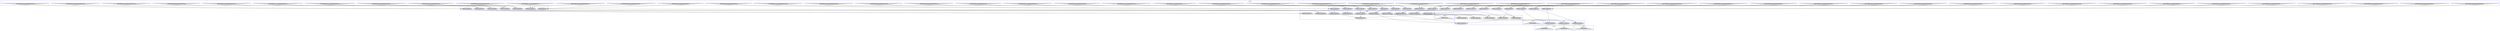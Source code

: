 digraph G{

subgraph cluster_0 {
	node [style=filled];
	89;
	97;
	93;
	85;
	81;
	88;
	96;
	92;
	84;
	86;
	83;
	color=blue;
	label = " add_0";
}
subgraph cluster_1 {
	node [style=filled];
	80;
	90;
	82;
	94;
	98;
	87;
	color=blue;
	label = " add_1";
}
subgraph cluster_2 {
	node [style=filled];
	91;
	95;
	99;
	color=blue;
	label = " add_2";
}
subgraph cluster_3 {
	node [style=filled];
	34;
	66;
	50;
	2;
	18;
	37;
	5;
	69;
	53;
	21;
	72;
	24;
	40;
	8;
	56;
	11;
	43;
	27;
	color=blue;
	label = " mul_0";
}
subgraph cluster_4 {
	node [style=filled];
	59;
	75;
	30;
	78;
	62;
	46;
	14;
	color=blue;
	label = " mul_1";
}
subgraph cluster_5 {
	node [style=filled];
	0;
	3;
	6;
	9;
	12;
	16;
	19;
	22;
	25;
	28;
	32;
	35;
	38;
	41;
	44;
	48;
	51;
	54;
	57;
	60;
	64;
	67;
	70;
	73;
	76;
	1;
	33;
	65;
	49;
	17;
	4;
	36;
	68;
	52;
	20;
	55;
	71;
	7;
	23;
	39;
	42;
	74;
	26;
	10;
	58;
	77;
	61;
	13;
	45;
	29;
	color=blue;
	label = " load_0";
}
subgraph cluster_6 {
	node [style=filled];
	15;
	color=blue;
	label = " store_0";
}
subgraph cluster_7 {
	node [style=filled];
	63;
	47;
	color=blue;
	label = " store_1";
}
subgraph cluster_8 {
	node [style=filled];
	79;
	color=blue;
	label = " store_2";
}
subgraph cluster_9 {
	node [style=filled];
	31;
	color=blue;
	label = " store_3";
}
0[label="A[0].ASAPCycle:7.ArchitecturalCycle:7";shape=invtriangle];
1[label="B[0].ASAPCycle:121.ArchitecturalCycle:121";shape=invtriangle];
2[label="mul6.Cycle:129";shape=ellipse];
3[label="A[1].ASAPCycle:12.ArchitecturalCycle:12";shape=invtriangle];
4[label="B[1].ASAPCycle:126.ArchitecturalCycle:126";shape=invtriangle];
5[label="mul6.1.Cycle:135";shape=ellipse];
6[label="A[2].ASAPCycle:16.ArchitecturalCycle:16";shape=invtriangle];
7[label="B[2].ASAPCycle:130.ArchitecturalCycle:133";shape=invtriangle];
8[label="mul6.2.Cycle:149";shape=ellipse];
9[label="A[3].ASAPCycle:21.ArchitecturalCycle:21";shape=invtriangle];
10[label="B[3].ASAPCycle:135.ArchitecturalCycle:139";shape=invtriangle];
11[label="mul6.3.Cycle:153";shape=ellipse];
12[label="A[4].ASAPCycle:25.ArchitecturalCycle:25";shape=invtriangle];
13[label="B[4].ASAPCycle:140.ArchitecturalCycle:143";shape=invtriangle];
14[label="mul6.4.Cycle:154";shape=ellipse];
15[label="C[0].Cycle:163";shape=triangle];
16[label="A[5].ASAPCycle:30.ArchitecturalCycle:30";shape=invtriangle];
17[label="B[0].ASAPCycle:121.ArchitecturalCycle:125";shape=invtriangle];
18[label="mul6.17.Cycle:131";shape=ellipse];
19[label="A[6].ASAPCycle:34.ArchitecturalCycle:34";shape=invtriangle];
20[label="B[1].ASAPCycle:126.ArchitecturalCycle:130";shape=invtriangle];
21[label="mul6.1.1.Cycle:141";shape=ellipse];
22[label="A[7].ASAPCycle:39.ArchitecturalCycle:39";shape=invtriangle];
23[label="B[2].ASAPCycle:130.ArchitecturalCycle:134";shape=invtriangle];
24[label="mul6.2.1.Cycle:145";shape=ellipse];
25[label="A[8].ASAPCycle:44.ArchitecturalCycle:44";shape=invtriangle];
26[label="B[3].ASAPCycle:135.ArchitecturalCycle:138";shape=invtriangle];
27[label="mul6.3.1.Cycle:157";shape=ellipse];
28[label="A[9].ASAPCycle:48.ArchitecturalCycle:48";shape=invtriangle];
29[label="B[4].ASAPCycle:140.ArchitecturalCycle:145";shape=invtriangle];
30[label="mul6.4.1.Cycle:146";shape=ellipse];
31[label="C[1].Cycle:163";shape=triangle];
32[label="A[10].ASAPCycle:53.ArchitecturalCycle:53";shape=invtriangle];
33[label="B[0].ASAPCycle:121.ArchitecturalCycle:122";shape=invtriangle];
34[label="mul6.211.Cycle:123";shape=ellipse];
35[label="A[11].ASAPCycle:57.ArchitecturalCycle:57";shape=invtriangle];
36[label="B[1].ASAPCycle:126.ArchitecturalCycle:127";shape=invtriangle];
37[label="mul6.1.2.Cycle:133";shape=ellipse];
38[label="A[12].ASAPCycle:62.ArchitecturalCycle:62";shape=invtriangle];
39[label="B[2].ASAPCycle:130.ArchitecturalCycle:135";shape=invtriangle];
40[label="mul6.2.2.Cycle:147";shape=ellipse];
41[label="A[13].ASAPCycle:66.ArchitecturalCycle:66";shape=invtriangle];
42[label="B[3].ASAPCycle:135.ArchitecturalCycle:136";shape=invtriangle];
43[label="mul6.3.2.Cycle:155";shape=ellipse];
44[label="A[14].ASAPCycle:71.ArchitecturalCycle:71";shape=invtriangle];
45[label="B[4].ASAPCycle:140.ArchitecturalCycle:144";shape=invtriangle];
46[label="mul6.4.2.Cycle:152";shape=ellipse];
47[label="C[2].Cycle:163";shape=triangle];
48[label="A[15].ASAPCycle:76.ArchitecturalCycle:76";shape=invtriangle];
49[label="B[0].ASAPCycle:121.ArchitecturalCycle:124";shape=invtriangle];
50[label="mul6.315.Cycle:127";shape=ellipse];
51[label="A[16].ASAPCycle:80.ArchitecturalCycle:80";shape=invtriangle];
52[label="B[1].ASAPCycle:126.ArchitecturalCycle:129";shape=invtriangle];
53[label="mul6.1.3.Cycle:139";shape=ellipse];
54[label="A[17].ASAPCycle:85.ArchitecturalCycle:85";shape=invtriangle];
55[label="B[2].ASAPCycle:130.ArchitecturalCycle:131";shape=invtriangle];
56[label="mul6.2.3.Cycle:151";shape=ellipse];
57[label="A[18].ASAPCycle:89.ArchitecturalCycle:89";shape=invtriangle];
58[label="B[3].ASAPCycle:135.ArchitecturalCycle:140";shape=invtriangle];
59[label="mul6.3.3.Cycle:141";shape=ellipse];
60[label="A[19].ASAPCycle:94.ArchitecturalCycle:94";shape=invtriangle];
61[label="B[4].ASAPCycle:140.ArchitecturalCycle:142";shape=invtriangle];
62[label="mul6.4.3.Cycle:150";shape=ellipse];
63[label="C[3].Cycle:162";shape=triangle];
64[label="A[20].ASAPCycle:98.ArchitecturalCycle:98";shape=invtriangle];
65[label="B[0].ASAPCycle:121.ArchitecturalCycle:123";shape=invtriangle];
66[label="mul6.419.Cycle:125";shape=ellipse];
67[label="A[21].ASAPCycle:103.ArchitecturalCycle:103";shape=invtriangle];
68[label="B[1].ASAPCycle:126.ArchitecturalCycle:128";shape=invtriangle];
69[label="mul6.1.4.Cycle:137";shape=ellipse];
70[label="A[22].ASAPCycle:108.ArchitecturalCycle:108";shape=invtriangle];
71[label="B[2].ASAPCycle:130.ArchitecturalCycle:132";shape=invtriangle];
72[label="mul6.2.4.Cycle:143";shape=ellipse];
73[label="A[23].ASAPCycle:112.ArchitecturalCycle:112";shape=invtriangle];
74[label="B[3].ASAPCycle:135.ArchitecturalCycle:137";shape=invtriangle];
75[label="mul6.3.4.Cycle:143";shape=ellipse];
76[label="A[24].ASAPCycle:117.ArchitecturalCycle:117";shape=invtriangle];
77[label="B[4].ASAPCycle:140.ArchitecturalCycle:141";shape=invtriangle];
78[label="mul6.4.4.Cycle:148";shape=ellipse];
79[label="C[4].Cycle:163";shape=triangle];
80[label="add.sup.0.Cycle:156";shape=ellipse];
81[label="add.sup.1.Cycle:155";shape=ellipse];
82[label="add.sup.2.Cycle:159";shape=ellipse];
83[label="add.sup.3.Cycle:162";shape=ellipse];
84[label="add.sup.4.Cycle:160";shape=ellipse];
85[label="add.sup.5.Cycle:154";shape=ellipse];
86[label="add.sup.6.Cycle:161";shape=ellipse];
87[label="add.sup.7.Cycle:162";shape=ellipse];
88[label="add.sup.8.Cycle:157";shape=ellipse];
89[label="add.sup.9.Cycle:149";shape=ellipse];
90[label="add.sup.10.Cycle:158";shape=ellipse];
91[label="add.sup.11.Cycle:159";shape=ellipse];
92[label="add.sup.12.Cycle:159";shape=ellipse];
93[label="add.sup.13.Cycle:153";shape=ellipse];
94[label="add.sup.14.Cycle:160";shape=ellipse];
95[label="add.sup.15.Cycle:161";shape=ellipse];
96[label="add.sup.16.Cycle:158";shape=ellipse];
97[label="add.sup.17.Cycle:150";shape=ellipse];
98[label="add.sup.18.Cycle:161";shape=ellipse];
99[label="add.sup.19.Cycle:162";shape=ellipse];
0->2;
1->2;
3->5;
4->5;
6->8;
7->8;
9->11;
10->11;
12->14;
13->14;
16->18;
17->18;
19->21;
20->21;
22->24;
23->24;
25->27;
26->27;
28->30;
29->30;
32->34;
33->34;
35->37;
36->37;
38->40;
39->40;
41->43;
42->43;
44->46;
45->46;
48->50;
49->50;
51->53;
52->53;
54->56;
55->56;
57->59;
58->59;
60->62;
61->62;
64->66;
65->66;
67->69;
68->69;
70->72;
71->72;
73->75;
74->75;
76->78;
77->78;
14->80;
11->80;
8->81;
2->81;
80->82;
81->82;
82->83;
5->83;
83->15;
30->84;
27->84;
24->85;
18->85;
84->86;
85->86;
86->87;
21->87;
87->31;
46->88;
43->88;
40->89;
34->89;
88->90;
89->90;
90->91;
37->91;
91->47;
62->92;
59->92;
56->93;
50->93;
92->94;
93->94;
94->95;
53->95;
95->63;
78->96;
75->96;
72->97;
66->97;
96->98;
97->98;
98->99;
69->99;
99->79;
}
